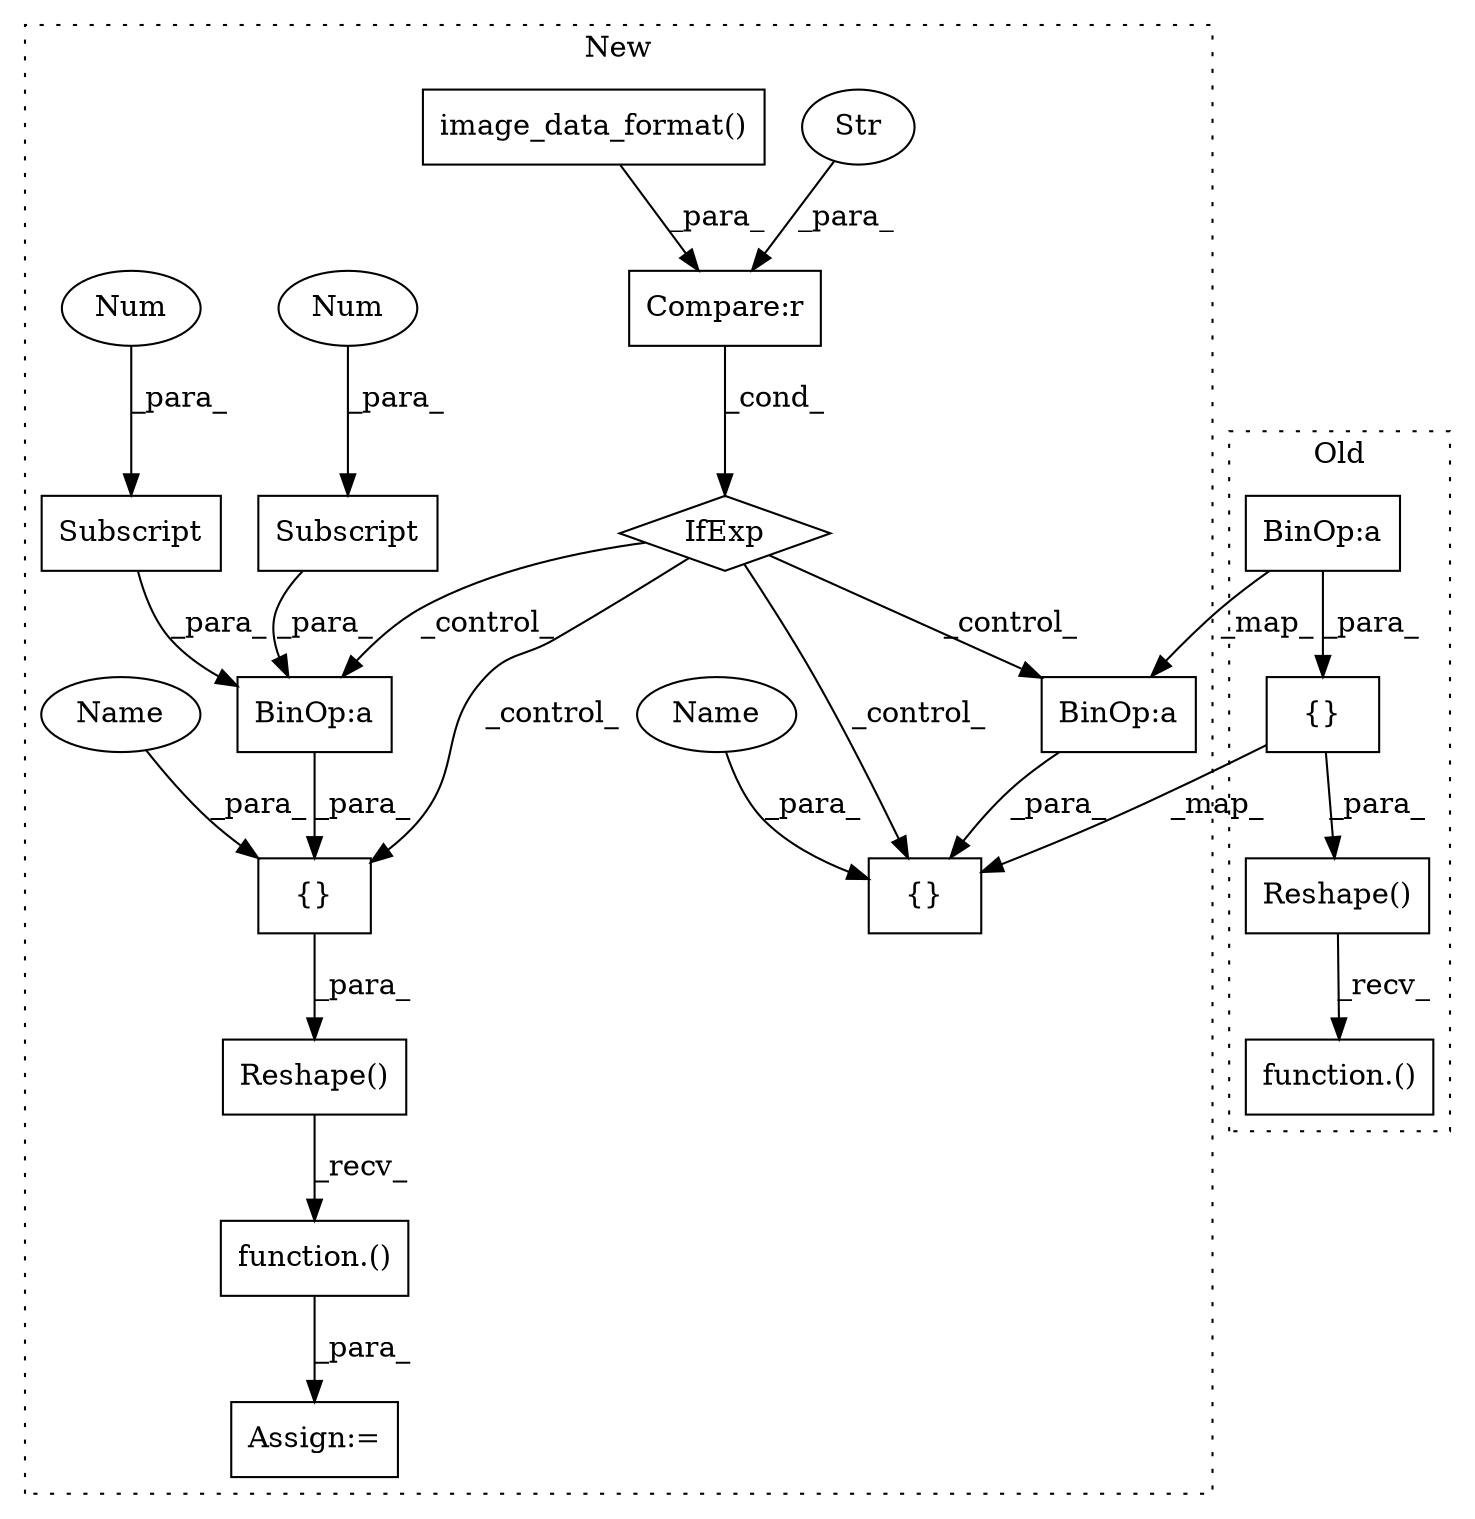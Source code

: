digraph G {
subgraph cluster0 {
1 [label="Reshape()" a="75" s="2478,2538" l="21,1" shape="box"];
7 [label="{}" a="59" s="2499,2537" l="1,0" shape="box"];
12 [label="BinOp:a" a="82" s="2511" l="3" shape="box"];
16 [label="function.()" a="75" s="2478,2542" l="62,1" shape="box"];
label = "Old";
style="dotted";
}
subgraph cluster1 {
2 [label="Subscript" a="63" s="2572,0" l="11,0" shape="box"];
3 [label="BinOp:a" a="82" s="2583" l="3" shape="box"];
4 [label="Subscript" a="63" s="2586,0" l="11,0" shape="box"];
5 [label="{}" a="59" s="2559,2597" l="1,0" shape="box"];
6 [label="{}" a="59" s="2464,2502" l="1,0" shape="box"];
8 [label="Compare:r" a="40" s="2507" l="46" shape="box"];
9 [label="Str" a="66" s="2538" l="15" shape="ellipse"];
10 [label="IfExp" a="51" s="2503,2553" l="4,6" shape="diamond"];
11 [label="BinOp:a" a="82" s="2476" l="3" shape="box"];
13 [label="image_data_format()" a="75" s="2507" l="27" shape="box"];
14 [label="Num" a="76" s="2595" l="1" shape="ellipse"];
15 [label="Num" a="76" s="2581" l="1" shape="ellipse"];
17 [label="function.()" a="75" s="2608,2636" l="26,1" shape="box"];
18 [label="Assign:=" a="68" s="2605" l="3" shape="box"];
19 [label="Reshape()" a="75" s="2608,2632" l="15,1" shape="box"];
20 [label="Name" a="87" s="2492" l="10" shape="ellipse"];
21 [label="Name" a="87" s="2560" l="10" shape="ellipse"];
label = "New";
style="dotted";
}
1 -> 16 [label="_recv_"];
2 -> 3 [label="_para_"];
3 -> 5 [label="_para_"];
4 -> 3 [label="_para_"];
5 -> 19 [label="_para_"];
7 -> 6 [label="_map_"];
7 -> 1 [label="_para_"];
8 -> 10 [label="_cond_"];
9 -> 8 [label="_para_"];
10 -> 3 [label="_control_"];
10 -> 5 [label="_control_"];
10 -> 11 [label="_control_"];
10 -> 6 [label="_control_"];
11 -> 6 [label="_para_"];
12 -> 7 [label="_para_"];
12 -> 11 [label="_map_"];
13 -> 8 [label="_para_"];
14 -> 4 [label="_para_"];
15 -> 2 [label="_para_"];
17 -> 18 [label="_para_"];
19 -> 17 [label="_recv_"];
20 -> 6 [label="_para_"];
21 -> 5 [label="_para_"];
}